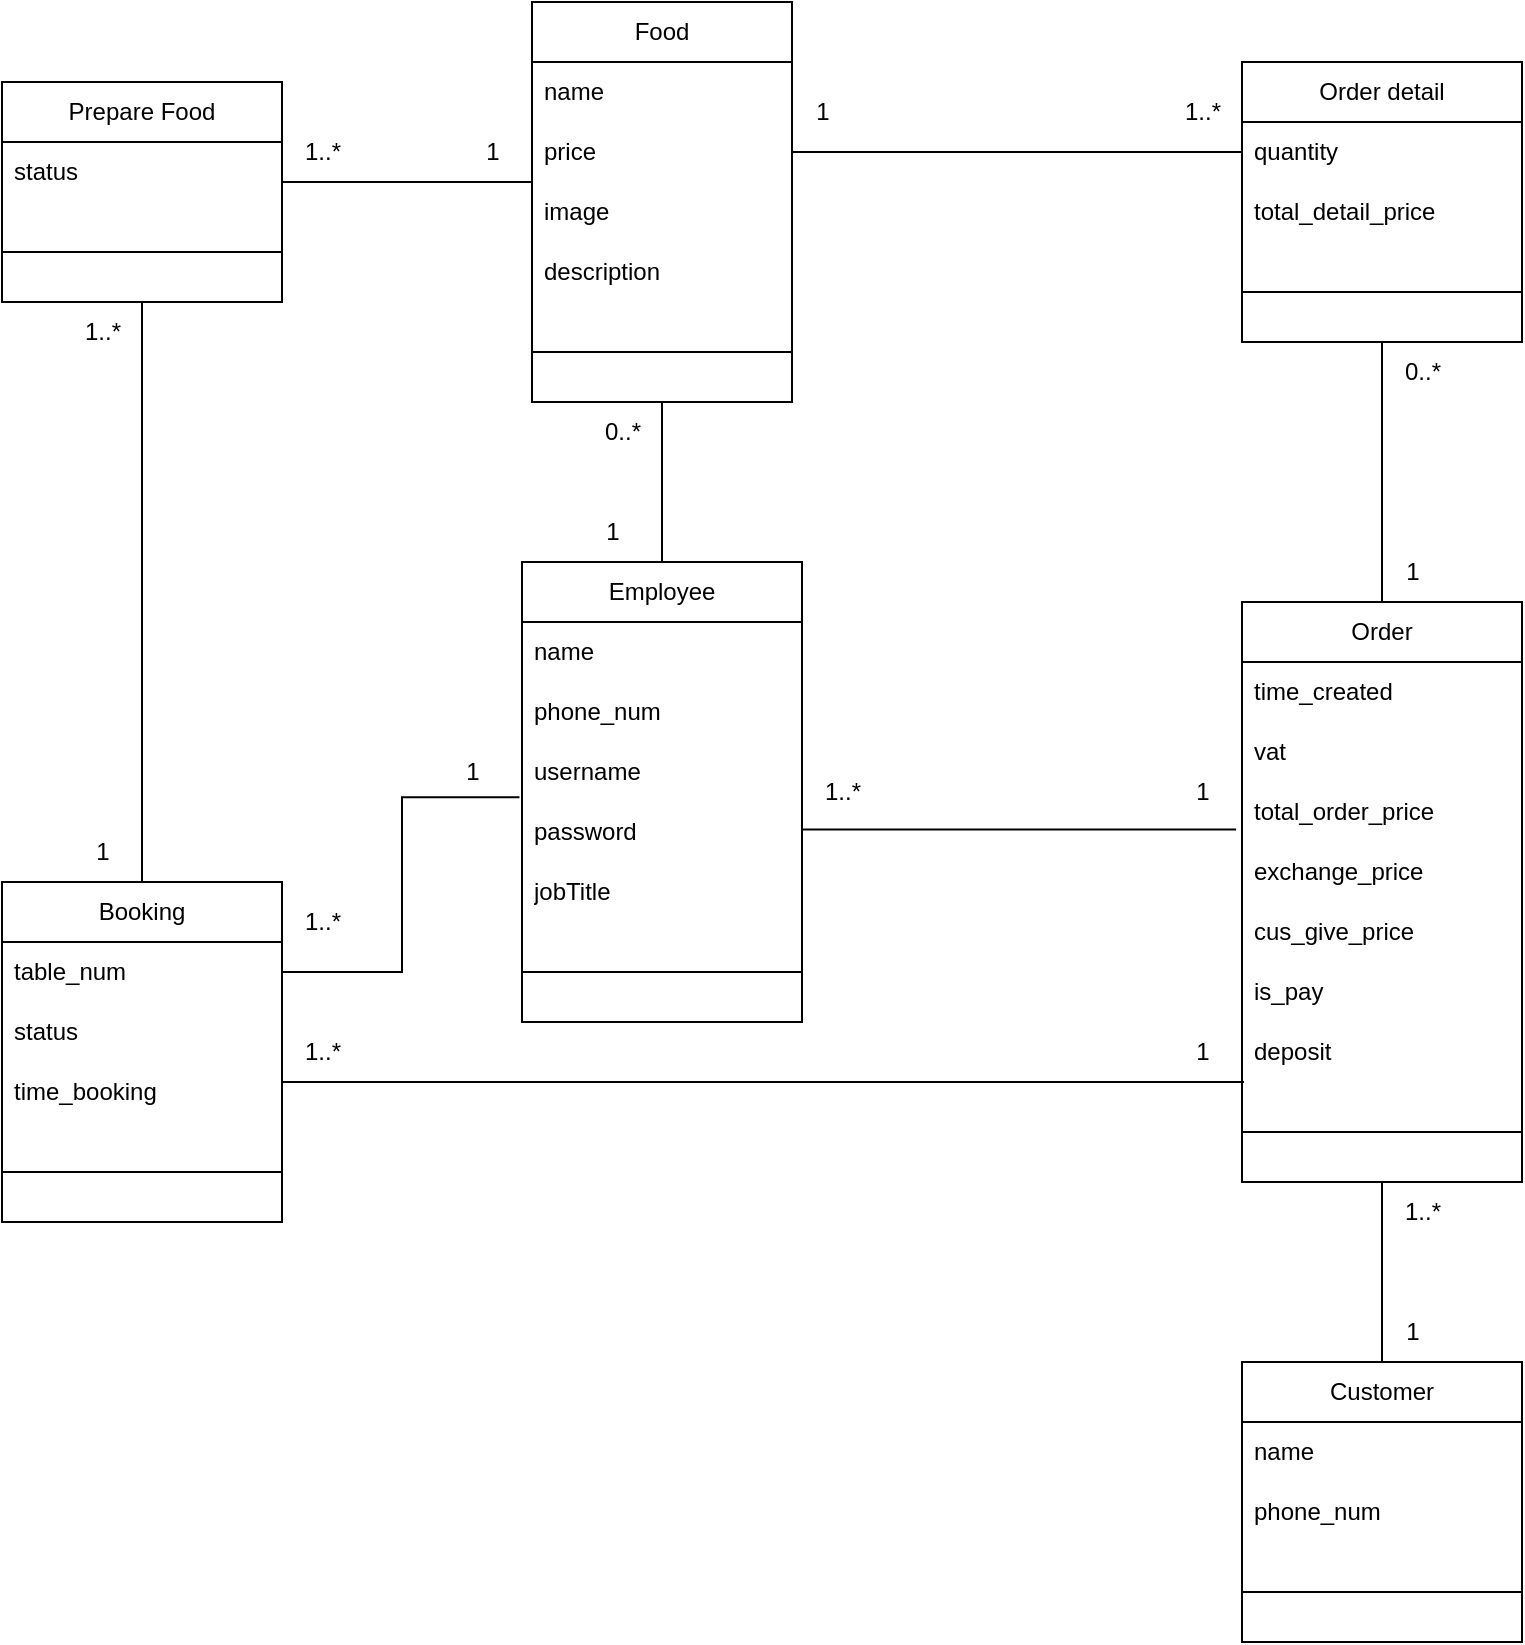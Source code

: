 <mxfile version="20.8.23" type="github">
  <diagram id="MoB5xcONRTag6QHiS8JQ" name="Trang-1">
    <mxGraphModel dx="1527" dy="373" grid="1" gridSize="10" guides="1" tooltips="1" connect="1" arrows="1" fold="1" page="1" pageScale="1" pageWidth="827" pageHeight="1169" math="0" shadow="0">
      <root>
        <mxCell id="0" />
        <mxCell id="1" parent="0" />
        <mxCell id="PEDPwi1cgqmKv0sQqlLi-3" value="Employee" style="swimlane;fontStyle=0;childLayout=stackLayout;horizontal=1;startSize=30;horizontalStack=0;resizeParent=1;resizeParentMax=0;resizeLast=0;collapsible=1;marginBottom=0;whiteSpace=wrap;html=1;" parent="1" vertex="1">
          <mxGeometry x="-140" y="390" width="140" height="230" as="geometry" />
        </mxCell>
        <mxCell id="PEDPwi1cgqmKv0sQqlLi-4" value="name" style="text;strokeColor=none;fillColor=none;align=left;verticalAlign=middle;spacingLeft=4;spacingRight=4;overflow=hidden;points=[[0,0.5],[1,0.5]];portConstraint=eastwest;rotatable=0;whiteSpace=wrap;html=1;" parent="PEDPwi1cgqmKv0sQqlLi-3" vertex="1">
          <mxGeometry y="30" width="140" height="30" as="geometry" />
        </mxCell>
        <mxCell id="PEDPwi1cgqmKv0sQqlLi-5" value="phone_num" style="text;strokeColor=none;fillColor=none;align=left;verticalAlign=middle;spacingLeft=4;spacingRight=4;overflow=hidden;points=[[0,0.5],[1,0.5]];portConstraint=eastwest;rotatable=0;whiteSpace=wrap;html=1;" parent="PEDPwi1cgqmKv0sQqlLi-3" vertex="1">
          <mxGeometry y="60" width="140" height="30" as="geometry" />
        </mxCell>
        <mxCell id="PEDPwi1cgqmKv0sQqlLi-6" value="username" style="text;strokeColor=none;fillColor=none;align=left;verticalAlign=middle;spacingLeft=4;spacingRight=4;overflow=hidden;points=[[0,0.5],[1,0.5]];portConstraint=eastwest;rotatable=0;whiteSpace=wrap;html=1;" parent="PEDPwi1cgqmKv0sQqlLi-3" vertex="1">
          <mxGeometry y="90" width="140" height="30" as="geometry" />
        </mxCell>
        <mxCell id="mT65VQQlf_o2DMxCBc0V-1" value="password" style="text;strokeColor=none;fillColor=none;align=left;verticalAlign=middle;spacingLeft=4;spacingRight=4;overflow=hidden;points=[[0,0.5],[1,0.5]];portConstraint=eastwest;rotatable=0;whiteSpace=wrap;html=1;" parent="PEDPwi1cgqmKv0sQqlLi-3" vertex="1">
          <mxGeometry y="120" width="140" height="30" as="geometry" />
        </mxCell>
        <mxCell id="mT65VQQlf_o2DMxCBc0V-2" value="jobTitle" style="text;strokeColor=none;fillColor=none;align=left;verticalAlign=middle;spacingLeft=4;spacingRight=4;overflow=hidden;points=[[0,0.5],[1,0.5]];portConstraint=eastwest;rotatable=0;whiteSpace=wrap;html=1;" parent="PEDPwi1cgqmKv0sQqlLi-3" vertex="1">
          <mxGeometry y="150" width="140" height="30" as="geometry" />
        </mxCell>
        <mxCell id="mT65VQQlf_o2DMxCBc0V-23" value="" style="line;html=1;strokeWidth=1;align=left;verticalAlign=middle;spacingTop=-1;spacingLeft=3;spacingRight=3;rotatable=0;labelPosition=right;points=[];portConstraint=eastwest;" parent="PEDPwi1cgqmKv0sQqlLi-3" vertex="1">
          <mxGeometry y="180" width="140" height="50" as="geometry" />
        </mxCell>
        <mxCell id="6X7KbPRrFmeu8I76nqBr-3" style="edgeStyle=orthogonalEdgeStyle;rounded=0;orthogonalLoop=1;jettySize=auto;html=1;exitX=0.5;exitY=1;exitDx=0;exitDy=0;endArrow=none;endFill=0;" edge="1" parent="1" source="PEDPwi1cgqmKv0sQqlLi-7" target="PEDPwi1cgqmKv0sQqlLi-3">
          <mxGeometry relative="1" as="geometry" />
        </mxCell>
        <mxCell id="PEDPwi1cgqmKv0sQqlLi-7" value="Food" style="swimlane;fontStyle=0;childLayout=stackLayout;horizontal=1;startSize=30;horizontalStack=0;resizeParent=1;resizeParentMax=0;resizeLast=0;collapsible=1;marginBottom=0;whiteSpace=wrap;html=1;" parent="1" vertex="1">
          <mxGeometry x="-135" y="110" width="130" height="200" as="geometry" />
        </mxCell>
        <mxCell id="PEDPwi1cgqmKv0sQqlLi-8" value="name" style="text;strokeColor=none;fillColor=none;align=left;verticalAlign=middle;spacingLeft=4;spacingRight=4;overflow=hidden;points=[[0,0.5],[1,0.5]];portConstraint=eastwest;rotatable=0;whiteSpace=wrap;html=1;" parent="PEDPwi1cgqmKv0sQqlLi-7" vertex="1">
          <mxGeometry y="30" width="130" height="30" as="geometry" />
        </mxCell>
        <mxCell id="PEDPwi1cgqmKv0sQqlLi-9" value="price" style="text;strokeColor=none;fillColor=none;align=left;verticalAlign=middle;spacingLeft=4;spacingRight=4;overflow=hidden;points=[[0,0.5],[1,0.5]];portConstraint=eastwest;rotatable=0;whiteSpace=wrap;html=1;" parent="PEDPwi1cgqmKv0sQqlLi-7" vertex="1">
          <mxGeometry y="60" width="130" height="30" as="geometry" />
        </mxCell>
        <mxCell id="PEDPwi1cgqmKv0sQqlLi-10" value="image" style="text;strokeColor=none;fillColor=none;align=left;verticalAlign=middle;spacingLeft=4;spacingRight=4;overflow=hidden;points=[[0,0.5],[1,0.5]];portConstraint=eastwest;rotatable=0;whiteSpace=wrap;html=1;" parent="PEDPwi1cgqmKv0sQqlLi-7" vertex="1">
          <mxGeometry y="90" width="130" height="30" as="geometry" />
        </mxCell>
        <mxCell id="mT65VQQlf_o2DMxCBc0V-5" value="description" style="text;strokeColor=none;fillColor=none;align=left;verticalAlign=middle;spacingLeft=4;spacingRight=4;overflow=hidden;points=[[0,0.5],[1,0.5]];portConstraint=eastwest;rotatable=0;whiteSpace=wrap;html=1;" parent="PEDPwi1cgqmKv0sQqlLi-7" vertex="1">
          <mxGeometry y="120" width="130" height="30" as="geometry" />
        </mxCell>
        <mxCell id="mT65VQQlf_o2DMxCBc0V-6" value="" style="line;html=1;strokeWidth=1;align=left;verticalAlign=middle;spacingTop=-1;spacingLeft=3;spacingRight=3;rotatable=0;labelPosition=right;points=[];portConstraint=eastwest;" parent="PEDPwi1cgqmKv0sQqlLi-7" vertex="1">
          <mxGeometry y="150" width="130" height="50" as="geometry" />
        </mxCell>
        <mxCell id="PEDPwi1cgqmKv0sQqlLi-11" value="Order" style="swimlane;fontStyle=0;childLayout=stackLayout;horizontal=1;startSize=30;horizontalStack=0;resizeParent=1;resizeParentMax=0;resizeLast=0;collapsible=1;marginBottom=0;whiteSpace=wrap;html=1;" parent="1" vertex="1">
          <mxGeometry x="220" y="410" width="140" height="290" as="geometry" />
        </mxCell>
        <mxCell id="_N6jKQUM3jKokNbCVSxn-12" value="time_created" style="text;strokeColor=none;fillColor=none;align=left;verticalAlign=middle;spacingLeft=4;spacingRight=4;overflow=hidden;points=[[0,0.5],[1,0.5]];portConstraint=eastwest;rotatable=0;whiteSpace=wrap;html=1;" parent="PEDPwi1cgqmKv0sQqlLi-11" vertex="1">
          <mxGeometry y="30" width="140" height="30" as="geometry" />
        </mxCell>
        <mxCell id="PEDPwi1cgqmKv0sQqlLi-13" value="vat" style="text;strokeColor=none;fillColor=none;align=left;verticalAlign=middle;spacingLeft=4;spacingRight=4;overflow=hidden;points=[[0,0.5],[1,0.5]];portConstraint=eastwest;rotatable=0;whiteSpace=wrap;html=1;" parent="PEDPwi1cgqmKv0sQqlLi-11" vertex="1">
          <mxGeometry y="60" width="140" height="30" as="geometry" />
        </mxCell>
        <mxCell id="PEDPwi1cgqmKv0sQqlLi-14" value="total_order_price" style="text;strokeColor=none;fillColor=none;align=left;verticalAlign=middle;spacingLeft=4;spacingRight=4;overflow=hidden;points=[[0,0.5],[1,0.5]];portConstraint=eastwest;rotatable=0;whiteSpace=wrap;html=1;" parent="PEDPwi1cgqmKv0sQqlLi-11" vertex="1">
          <mxGeometry y="90" width="140" height="30" as="geometry" />
        </mxCell>
        <mxCell id="mT65VQQlf_o2DMxCBc0V-17" value="exchange_price" style="text;strokeColor=none;fillColor=none;align=left;verticalAlign=middle;spacingLeft=4;spacingRight=4;overflow=hidden;points=[[0,0.5],[1,0.5]];portConstraint=eastwest;rotatable=0;whiteSpace=wrap;html=1;" parent="PEDPwi1cgqmKv0sQqlLi-11" vertex="1">
          <mxGeometry y="120" width="140" height="30" as="geometry" />
        </mxCell>
        <mxCell id="mT65VQQlf_o2DMxCBc0V-18" value="cus_give_price" style="text;strokeColor=none;fillColor=none;align=left;verticalAlign=middle;spacingLeft=4;spacingRight=4;overflow=hidden;points=[[0,0.5],[1,0.5]];portConstraint=eastwest;rotatable=0;whiteSpace=wrap;html=1;" parent="PEDPwi1cgqmKv0sQqlLi-11" vertex="1">
          <mxGeometry y="150" width="140" height="30" as="geometry" />
        </mxCell>
        <mxCell id="mT65VQQlf_o2DMxCBc0V-19" value="is_pay&lt;br&gt;" style="text;strokeColor=none;fillColor=none;align=left;verticalAlign=middle;spacingLeft=4;spacingRight=4;overflow=hidden;points=[[0,0.5],[1,0.5]];portConstraint=eastwest;rotatable=0;whiteSpace=wrap;html=1;" parent="PEDPwi1cgqmKv0sQqlLi-11" vertex="1">
          <mxGeometry y="180" width="140" height="30" as="geometry" />
        </mxCell>
        <mxCell id="mT65VQQlf_o2DMxCBc0V-21" value="deposit" style="text;strokeColor=none;fillColor=none;align=left;verticalAlign=middle;spacingLeft=4;spacingRight=4;overflow=hidden;points=[[0,0.5],[1,0.5]];portConstraint=eastwest;rotatable=0;whiteSpace=wrap;html=1;" parent="PEDPwi1cgqmKv0sQqlLi-11" vertex="1">
          <mxGeometry y="210" width="140" height="30" as="geometry" />
        </mxCell>
        <mxCell id="mT65VQQlf_o2DMxCBc0V-8" value="" style="line;html=1;strokeWidth=1;align=left;verticalAlign=middle;spacingTop=-1;spacingLeft=3;spacingRight=3;rotatable=0;labelPosition=right;points=[];portConstraint=eastwest;" parent="PEDPwi1cgqmKv0sQqlLi-11" vertex="1">
          <mxGeometry y="240" width="140" height="50" as="geometry" />
        </mxCell>
        <mxCell id="PEDPwi1cgqmKv0sQqlLi-15" value="Order detail" style="swimlane;fontStyle=0;childLayout=stackLayout;horizontal=1;startSize=30;horizontalStack=0;resizeParent=1;resizeParentMax=0;resizeLast=0;collapsible=1;marginBottom=0;whiteSpace=wrap;html=1;" parent="1" vertex="1">
          <mxGeometry x="220" y="140" width="140" height="140" as="geometry" />
        </mxCell>
        <mxCell id="PEDPwi1cgqmKv0sQqlLi-17" value="quantity" style="text;strokeColor=none;fillColor=none;align=left;verticalAlign=middle;spacingLeft=4;spacingRight=4;overflow=hidden;points=[[0,0.5],[1,0.5]];portConstraint=eastwest;rotatable=0;whiteSpace=wrap;html=1;" parent="PEDPwi1cgqmKv0sQqlLi-15" vertex="1">
          <mxGeometry y="30" width="140" height="30" as="geometry" />
        </mxCell>
        <mxCell id="mT65VQQlf_o2DMxCBc0V-16" value="total_detail_price" style="text;strokeColor=none;fillColor=none;align=left;verticalAlign=middle;spacingLeft=4;spacingRight=4;overflow=hidden;points=[[0,0.5],[1,0.5]];portConstraint=eastwest;rotatable=0;whiteSpace=wrap;html=1;" parent="PEDPwi1cgqmKv0sQqlLi-15" vertex="1">
          <mxGeometry y="60" width="140" height="30" as="geometry" />
        </mxCell>
        <mxCell id="mT65VQQlf_o2DMxCBc0V-7" value="" style="line;html=1;strokeWidth=1;align=left;verticalAlign=middle;spacingTop=-1;spacingLeft=3;spacingRight=3;rotatable=0;labelPosition=right;points=[];portConstraint=eastwest;" parent="PEDPwi1cgqmKv0sQqlLi-15" vertex="1">
          <mxGeometry y="90" width="140" height="50" as="geometry" />
        </mxCell>
        <mxCell id="mT65VQQlf_o2DMxCBc0V-3" style="edgeStyle=orthogonalEdgeStyle;rounded=0;orthogonalLoop=1;jettySize=auto;html=1;exitX=1;exitY=0.5;exitDx=0;exitDy=0;entryX=0;entryY=0.5;entryDx=0;entryDy=0;endArrow=none;endFill=0;" parent="1" source="PEDPwi1cgqmKv0sQqlLi-9" target="PEDPwi1cgqmKv0sQqlLi-17" edge="1">
          <mxGeometry relative="1" as="geometry">
            <Array as="points">
              <mxPoint x="70" y="185" />
              <mxPoint x="70" y="185" />
            </Array>
          </mxGeometry>
        </mxCell>
        <mxCell id="mT65VQQlf_o2DMxCBc0V-4" style="edgeStyle=orthogonalEdgeStyle;rounded=0;orthogonalLoop=1;jettySize=auto;html=1;entryX=0.5;entryY=0;entryDx=0;entryDy=0;endArrow=none;endFill=0;exitX=0.5;exitY=1;exitDx=0;exitDy=0;" parent="1" source="PEDPwi1cgqmKv0sQqlLi-15" target="PEDPwi1cgqmKv0sQqlLi-11" edge="1">
          <mxGeometry relative="1" as="geometry">
            <mxPoint x="190" y="270" as="sourcePoint" />
            <Array as="points">
              <mxPoint x="290" y="350" />
              <mxPoint x="290" y="350" />
            </Array>
          </mxGeometry>
        </mxCell>
        <mxCell id="_N6jKQUM3jKokNbCVSxn-6" style="edgeStyle=orthogonalEdgeStyle;rounded=0;orthogonalLoop=1;jettySize=auto;html=1;exitX=0.5;exitY=0;exitDx=0;exitDy=0;entryX=0.5;entryY=1;entryDx=0;entryDy=0;endArrow=none;endFill=0;" parent="1" source="mT65VQQlf_o2DMxCBc0V-9" target="_N6jKQUM3jKokNbCVSxn-2" edge="1">
          <mxGeometry relative="1" as="geometry">
            <Array as="points">
              <mxPoint x="-330" y="570" />
            </Array>
          </mxGeometry>
        </mxCell>
        <mxCell id="mT65VQQlf_o2DMxCBc0V-9" value="Booking" style="swimlane;fontStyle=0;childLayout=stackLayout;horizontal=1;startSize=30;horizontalStack=0;resizeParent=1;resizeParentMax=0;resizeLast=0;collapsible=1;marginBottom=0;whiteSpace=wrap;html=1;" parent="1" vertex="1">
          <mxGeometry x="-400" y="550" width="140" height="170" as="geometry">
            <mxRectangle x="390" y="380" width="70" height="30" as="alternateBounds" />
          </mxGeometry>
        </mxCell>
        <mxCell id="mT65VQQlf_o2DMxCBc0V-10" value="table_num" style="text;strokeColor=none;fillColor=none;align=left;verticalAlign=middle;spacingLeft=4;spacingRight=4;overflow=hidden;points=[[0,0.5],[1,0.5]];portConstraint=eastwest;rotatable=0;whiteSpace=wrap;html=1;" parent="mT65VQQlf_o2DMxCBc0V-9" vertex="1">
          <mxGeometry y="30" width="140" height="30" as="geometry" />
        </mxCell>
        <mxCell id="mT65VQQlf_o2DMxCBc0V-25" value="status" style="text;strokeColor=none;fillColor=none;align=left;verticalAlign=middle;spacingLeft=4;spacingRight=4;overflow=hidden;points=[[0,0.5],[1,0.5]];portConstraint=eastwest;rotatable=0;whiteSpace=wrap;html=1;" parent="mT65VQQlf_o2DMxCBc0V-9" vertex="1">
          <mxGeometry y="60" width="140" height="30" as="geometry" />
        </mxCell>
        <mxCell id="_N6jKQUM3jKokNbCVSxn-1" value="time_booking" style="text;strokeColor=none;fillColor=none;align=left;verticalAlign=middle;spacingLeft=4;spacingRight=4;overflow=hidden;points=[[0,0.5],[1,0.5]];portConstraint=eastwest;rotatable=0;whiteSpace=wrap;html=1;" parent="mT65VQQlf_o2DMxCBc0V-9" vertex="1">
          <mxGeometry y="90" width="140" height="30" as="geometry" />
        </mxCell>
        <mxCell id="mT65VQQlf_o2DMxCBc0V-13" value="" style="line;html=1;strokeWidth=1;align=left;verticalAlign=middle;spacingTop=-1;spacingLeft=3;spacingRight=3;rotatable=0;labelPosition=right;points=[];portConstraint=eastwest;" parent="mT65VQQlf_o2DMxCBc0V-9" vertex="1">
          <mxGeometry y="120" width="140" height="50" as="geometry" />
        </mxCell>
        <mxCell id="mT65VQQlf_o2DMxCBc0V-20" style="edgeStyle=orthogonalEdgeStyle;rounded=0;orthogonalLoop=1;jettySize=auto;html=1;exitX=1;exitY=0.5;exitDx=0;exitDy=0;endArrow=none;endFill=0;" parent="1" edge="1" source="_N6jKQUM3jKokNbCVSxn-1">
          <mxGeometry relative="1" as="geometry">
            <mxPoint x="5.0" y="585" as="sourcePoint" />
            <mxPoint x="221" y="650" as="targetPoint" />
            <Array as="points">
              <mxPoint x="-260" y="650" />
            </Array>
          </mxGeometry>
        </mxCell>
        <mxCell id="6X7KbPRrFmeu8I76nqBr-1" style="edgeStyle=orthogonalEdgeStyle;rounded=0;orthogonalLoop=1;jettySize=auto;html=1;exitX=0.5;exitY=0;exitDx=0;exitDy=0;entryX=0.5;entryY=1;entryDx=0;entryDy=0;endArrow=none;endFill=0;" edge="1" parent="1" source="mT65VQQlf_o2DMxCBc0V-26" target="PEDPwi1cgqmKv0sQqlLi-11">
          <mxGeometry relative="1" as="geometry" />
        </mxCell>
        <mxCell id="mT65VQQlf_o2DMxCBc0V-26" value="Customer" style="swimlane;fontStyle=0;childLayout=stackLayout;horizontal=1;startSize=30;horizontalStack=0;resizeParent=1;resizeParentMax=0;resizeLast=0;collapsible=1;marginBottom=0;whiteSpace=wrap;html=1;" parent="1" vertex="1">
          <mxGeometry x="220" y="790" width="140" height="140" as="geometry">
            <mxRectangle x="390" y="380" width="70" height="30" as="alternateBounds" />
          </mxGeometry>
        </mxCell>
        <mxCell id="mT65VQQlf_o2DMxCBc0V-31" value="name" style="text;strokeColor=none;fillColor=none;align=left;verticalAlign=middle;spacingLeft=4;spacingRight=4;overflow=hidden;points=[[0,0.5],[1,0.5]];portConstraint=eastwest;rotatable=0;whiteSpace=wrap;html=1;" parent="mT65VQQlf_o2DMxCBc0V-26" vertex="1">
          <mxGeometry y="30" width="140" height="30" as="geometry" />
        </mxCell>
        <mxCell id="mT65VQQlf_o2DMxCBc0V-32" value="phone_num" style="text;strokeColor=none;fillColor=none;align=left;verticalAlign=middle;spacingLeft=4;spacingRight=4;overflow=hidden;points=[[0,0.5],[1,0.5]];portConstraint=eastwest;rotatable=0;whiteSpace=wrap;html=1;" parent="mT65VQQlf_o2DMxCBc0V-26" vertex="1">
          <mxGeometry y="60" width="140" height="30" as="geometry" />
        </mxCell>
        <mxCell id="mT65VQQlf_o2DMxCBc0V-29" value="" style="line;html=1;strokeWidth=1;align=left;verticalAlign=middle;spacingTop=-1;spacingLeft=3;spacingRight=3;rotatable=0;labelPosition=right;points=[];portConstraint=eastwest;" parent="mT65VQQlf_o2DMxCBc0V-26" vertex="1">
          <mxGeometry y="90" width="140" height="50" as="geometry" />
        </mxCell>
        <mxCell id="_N6jKQUM3jKokNbCVSxn-2" value="Prepare Food" style="swimlane;fontStyle=0;childLayout=stackLayout;horizontal=1;startSize=30;horizontalStack=0;resizeParent=1;resizeParentMax=0;resizeLast=0;collapsible=1;marginBottom=0;whiteSpace=wrap;html=1;" parent="1" vertex="1">
          <mxGeometry x="-400" y="150" width="140" height="110" as="geometry">
            <mxRectangle x="390" y="380" width="70" height="30" as="alternateBounds" />
          </mxGeometry>
        </mxCell>
        <mxCell id="_N6jKQUM3jKokNbCVSxn-4" value="status" style="text;strokeColor=none;fillColor=none;align=left;verticalAlign=middle;spacingLeft=4;spacingRight=4;overflow=hidden;points=[[0,0.5],[1,0.5]];portConstraint=eastwest;rotatable=0;whiteSpace=wrap;html=1;" parent="_N6jKQUM3jKokNbCVSxn-2" vertex="1">
          <mxGeometry y="30" width="140" height="30" as="geometry" />
        </mxCell>
        <mxCell id="_N6jKQUM3jKokNbCVSxn-5" value="" style="line;html=1;strokeWidth=1;align=left;verticalAlign=middle;spacingTop=-1;spacingLeft=3;spacingRight=3;rotatable=0;labelPosition=right;points=[];portConstraint=eastwest;" parent="_N6jKQUM3jKokNbCVSxn-2" vertex="1">
          <mxGeometry y="60" width="140" height="50" as="geometry" />
        </mxCell>
        <mxCell id="_N6jKQUM3jKokNbCVSxn-7" style="edgeStyle=orthogonalEdgeStyle;rounded=0;orthogonalLoop=1;jettySize=auto;html=1;exitX=0;exitY=0.5;exitDx=0;exitDy=0;entryX=1;entryY=0.167;entryDx=0;entryDy=0;entryPerimeter=0;endArrow=none;endFill=0;" parent="1" source="PEDPwi1cgqmKv0sQqlLi-10" target="_N6jKQUM3jKokNbCVSxn-4" edge="1">
          <mxGeometry relative="1" as="geometry">
            <Array as="points">
              <mxPoint x="-135" y="200" />
              <mxPoint x="-260" y="200" />
            </Array>
          </mxGeometry>
        </mxCell>
        <mxCell id="_N6jKQUM3jKokNbCVSxn-8" value="1" style="text;html=1;align=center;verticalAlign=middle;resizable=0;points=[];autosize=1;strokeColor=none;fillColor=none;" parent="1" vertex="1">
          <mxGeometry x="-5" y="150" width="30" height="30" as="geometry" />
        </mxCell>
        <mxCell id="_N6jKQUM3jKokNbCVSxn-9" value="1..*" style="text;html=1;align=center;verticalAlign=middle;resizable=0;points=[];autosize=1;strokeColor=none;fillColor=none;" parent="1" vertex="1">
          <mxGeometry x="180" y="150" width="40" height="30" as="geometry" />
        </mxCell>
        <mxCell id="_N6jKQUM3jKokNbCVSxn-10" value="1" style="text;html=1;align=center;verticalAlign=middle;resizable=0;points=[];autosize=1;strokeColor=none;fillColor=none;" parent="1" vertex="1">
          <mxGeometry x="290" y="380" width="30" height="30" as="geometry" />
        </mxCell>
        <mxCell id="_N6jKQUM3jKokNbCVSxn-11" value="0..*" style="text;html=1;align=center;verticalAlign=middle;resizable=0;points=[];autosize=1;strokeColor=none;fillColor=none;" parent="1" vertex="1">
          <mxGeometry x="290" y="280" width="40" height="30" as="geometry" />
        </mxCell>
        <mxCell id="_N6jKQUM3jKokNbCVSxn-13" value="1" style="text;html=1;align=center;verticalAlign=middle;resizable=0;points=[];autosize=1;strokeColor=none;fillColor=none;" parent="1" vertex="1">
          <mxGeometry x="-170" y="170" width="30" height="30" as="geometry" />
        </mxCell>
        <mxCell id="_N6jKQUM3jKokNbCVSxn-14" value="1..*" style="text;html=1;align=center;verticalAlign=middle;resizable=0;points=[];autosize=1;strokeColor=none;fillColor=none;" parent="1" vertex="1">
          <mxGeometry x="-260" y="170" width="40" height="30" as="geometry" />
        </mxCell>
        <mxCell id="_N6jKQUM3jKokNbCVSxn-15" value="1" style="text;html=1;align=center;verticalAlign=middle;resizable=0;points=[];autosize=1;strokeColor=none;fillColor=none;" parent="1" vertex="1">
          <mxGeometry x="-365" y="520" width="30" height="30" as="geometry" />
        </mxCell>
        <mxCell id="_N6jKQUM3jKokNbCVSxn-16" value="1..*" style="text;html=1;align=center;verticalAlign=middle;resizable=0;points=[];autosize=1;strokeColor=none;fillColor=none;" parent="1" vertex="1">
          <mxGeometry x="-370" y="260" width="40" height="30" as="geometry" />
        </mxCell>
        <mxCell id="_N6jKQUM3jKokNbCVSxn-17" value="1" style="text;html=1;align=center;verticalAlign=middle;resizable=0;points=[];autosize=1;strokeColor=none;fillColor=none;" parent="1" vertex="1">
          <mxGeometry x="185" y="620" width="30" height="30" as="geometry" />
        </mxCell>
        <mxCell id="_N6jKQUM3jKokNbCVSxn-18" value="1..*" style="text;html=1;align=center;verticalAlign=middle;resizable=0;points=[];autosize=1;strokeColor=none;fillColor=none;" parent="1" vertex="1">
          <mxGeometry x="-260" y="620" width="40" height="30" as="geometry" />
        </mxCell>
        <mxCell id="_N6jKQUM3jKokNbCVSxn-19" value="1" style="text;html=1;align=center;verticalAlign=middle;resizable=0;points=[];autosize=1;strokeColor=none;fillColor=none;" parent="1" vertex="1">
          <mxGeometry x="290" y="760" width="30" height="30" as="geometry" />
        </mxCell>
        <mxCell id="_N6jKQUM3jKokNbCVSxn-20" value="1..*" style="text;html=1;align=center;verticalAlign=middle;resizable=0;points=[];autosize=1;strokeColor=none;fillColor=none;" parent="1" vertex="1">
          <mxGeometry x="290" y="700" width="40" height="30" as="geometry" />
        </mxCell>
        <mxCell id="_N6jKQUM3jKokNbCVSxn-21" value="1" style="text;html=1;align=center;verticalAlign=middle;resizable=0;points=[];autosize=1;strokeColor=none;fillColor=none;" parent="1" vertex="1">
          <mxGeometry x="185" y="490" width="30" height="30" as="geometry" />
        </mxCell>
        <mxCell id="_N6jKQUM3jKokNbCVSxn-22" value="1..*" style="text;html=1;align=center;verticalAlign=middle;resizable=0;points=[];autosize=1;strokeColor=none;fillColor=none;" parent="1" vertex="1">
          <mxGeometry y="490" width="40" height="30" as="geometry" />
        </mxCell>
        <mxCell id="6X7KbPRrFmeu8I76nqBr-5" style="edgeStyle=orthogonalEdgeStyle;rounded=0;orthogonalLoop=1;jettySize=auto;html=1;exitX=1;exitY=0.5;exitDx=0;exitDy=0;entryX=-0.021;entryY=0.793;entryDx=0;entryDy=0;entryPerimeter=0;endArrow=none;endFill=0;" edge="1" parent="1" source="mT65VQQlf_o2DMxCBc0V-1" target="PEDPwi1cgqmKv0sQqlLi-14">
          <mxGeometry relative="1" as="geometry">
            <Array as="points">
              <mxPoint y="524" />
            </Array>
          </mxGeometry>
        </mxCell>
        <mxCell id="6X7KbPRrFmeu8I76nqBr-8" style="edgeStyle=orthogonalEdgeStyle;rounded=0;orthogonalLoop=1;jettySize=auto;html=1;exitX=1;exitY=0.5;exitDx=0;exitDy=0;entryX=-0.009;entryY=-0.081;entryDx=0;entryDy=0;entryPerimeter=0;endArrow=none;endFill=0;" edge="1" parent="1" source="mT65VQQlf_o2DMxCBc0V-10" target="mT65VQQlf_o2DMxCBc0V-1">
          <mxGeometry relative="1" as="geometry" />
        </mxCell>
        <mxCell id="6X7KbPRrFmeu8I76nqBr-9" value="1" style="text;html=1;align=center;verticalAlign=middle;resizable=0;points=[];autosize=1;strokeColor=none;fillColor=none;" vertex="1" parent="1">
          <mxGeometry x="-180" y="480" width="30" height="30" as="geometry" />
        </mxCell>
        <mxCell id="6X7KbPRrFmeu8I76nqBr-10" value="1..*" style="text;html=1;align=center;verticalAlign=middle;resizable=0;points=[];autosize=1;strokeColor=none;fillColor=none;" vertex="1" parent="1">
          <mxGeometry x="-260" y="555" width="40" height="30" as="geometry" />
        </mxCell>
        <mxCell id="6X7KbPRrFmeu8I76nqBr-11" value="1" style="text;html=1;align=center;verticalAlign=middle;resizable=0;points=[];autosize=1;strokeColor=none;fillColor=none;" vertex="1" parent="1">
          <mxGeometry x="-110" y="360" width="30" height="30" as="geometry" />
        </mxCell>
        <mxCell id="6X7KbPRrFmeu8I76nqBr-12" value="0..*" style="text;html=1;align=center;verticalAlign=middle;resizable=0;points=[];autosize=1;strokeColor=none;fillColor=none;" vertex="1" parent="1">
          <mxGeometry x="-110" y="310" width="40" height="30" as="geometry" />
        </mxCell>
      </root>
    </mxGraphModel>
  </diagram>
</mxfile>
